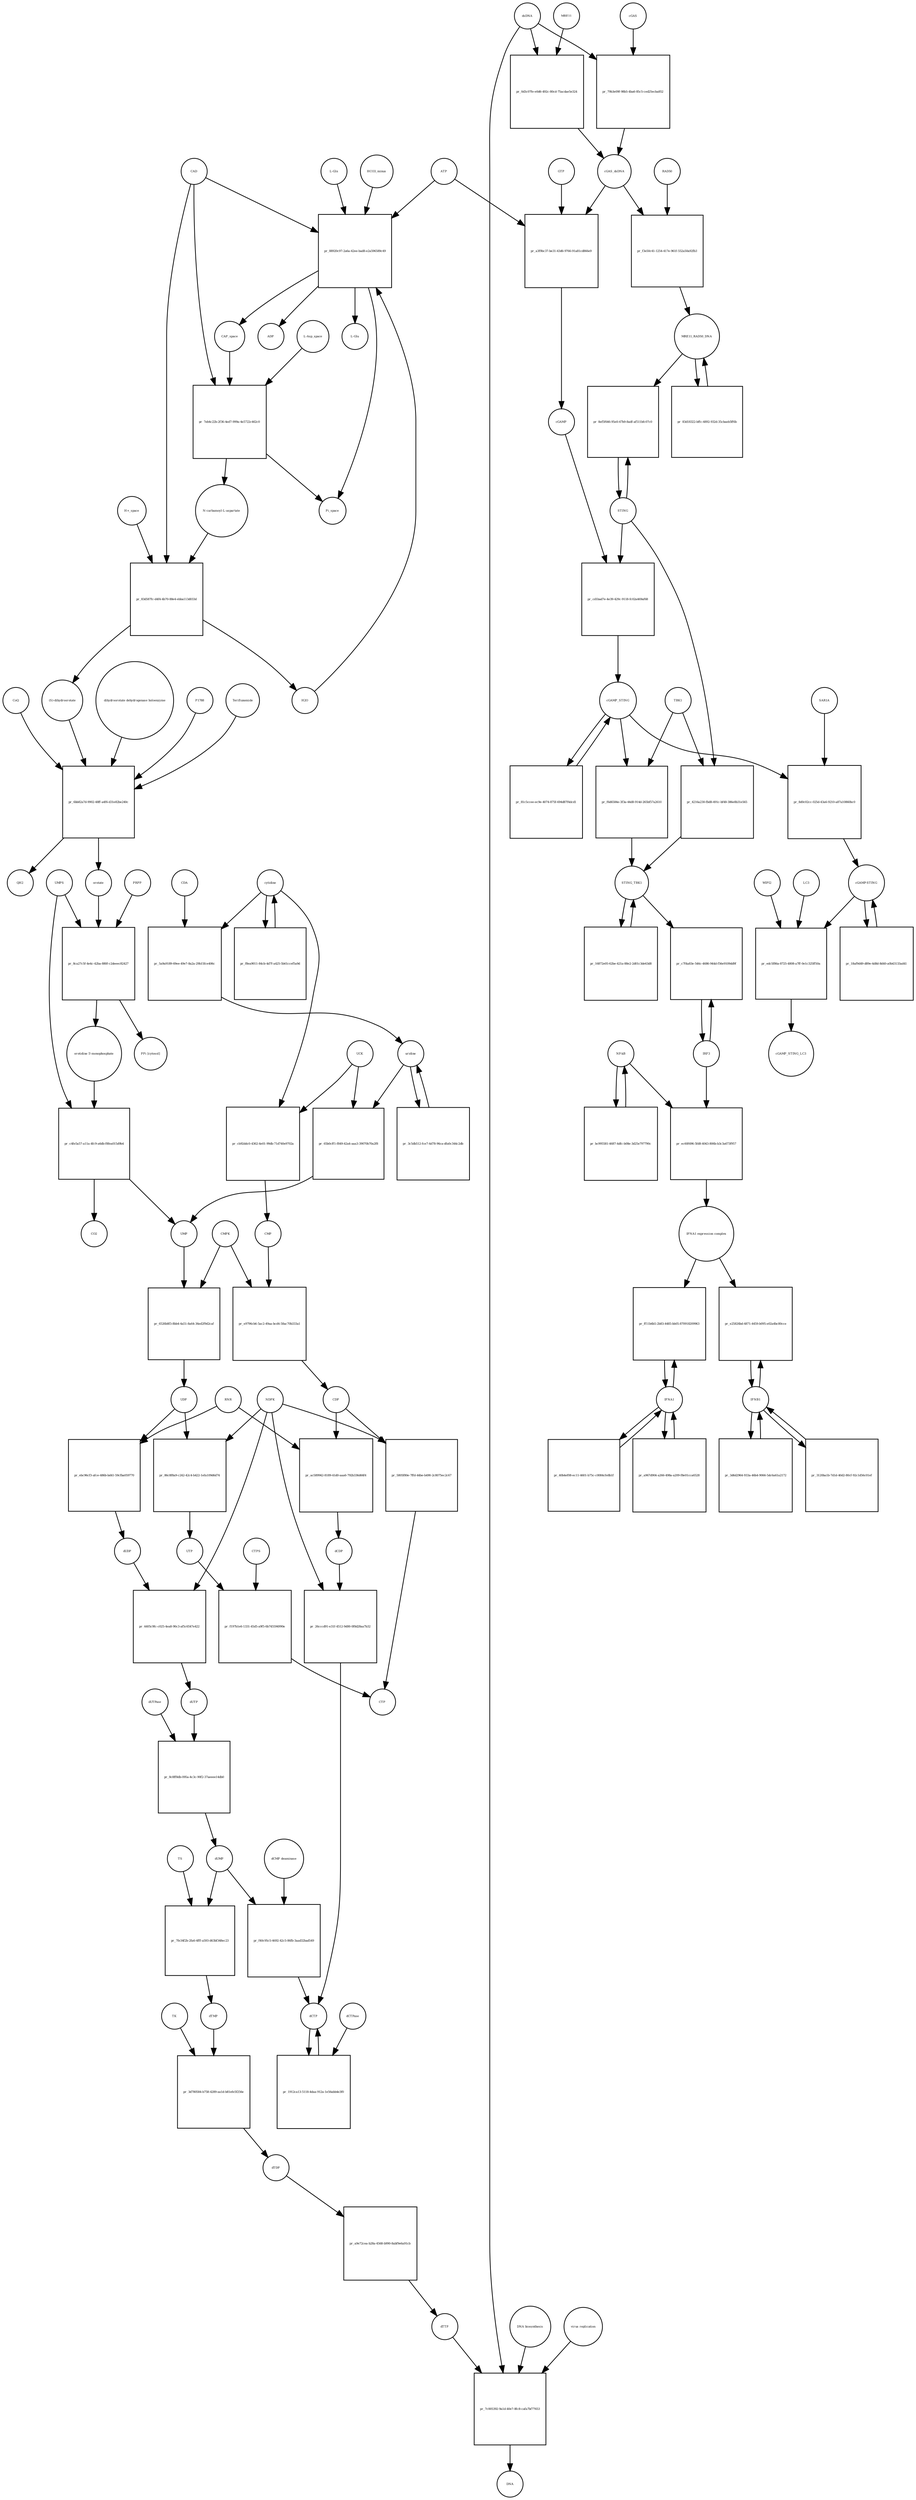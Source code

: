 strict digraph  {
"L-Gln" [annotation="", bipartite=0, cls="simple chemical", fontsize=4, label="L-Gln", shape=circle];
"pr_88920c97-2a6a-42ee-bad8-e2a596589c49" [annotation="", bipartite=1, cls=process, fontsize=4, label="pr_88920c97-2a6a-42ee-bad8-e2a596589c49", shape=square];
CAP_space [annotation="", bipartite=0, cls="simple chemical", fontsize=4, label=CAP_space, shape=circle];
CAD [annotation="", bipartite=0, cls=macromolecule, fontsize=4, label=CAD, shape=circle];
HCO3_minus [annotation="", bipartite=0, cls="simple chemical", fontsize=4, label=HCO3_minus, shape=circle];
H2O [annotation="", bipartite=0, cls="simple chemical", fontsize=4, label=H2O, shape=circle];
ATP [annotation="", bipartite=0, cls="simple chemical", fontsize=4, label=ATP, shape=circle];
"L-Glu" [annotation="", bipartite=0, cls="simple chemical", fontsize=4, label="L-Glu", shape=circle];
ADP [annotation="", bipartite=0, cls="simple chemical", fontsize=4, label=ADP, shape=circle];
Pi_space [annotation="", bipartite=0, cls="simple chemical", fontsize=4, label=Pi_space, shape=circle];
cytidine [annotation="", bipartite=0, cls="simple chemical", fontsize=4, label=cytidine, shape=circle];
"pr_5a9a9189-69ee-49e7-8a2a-29b15fce406c" [annotation="", bipartite=1, cls=process, fontsize=4, label="pr_5a9a9189-69ee-49e7-8a2a-29b15fce406c", shape=square];
uridine [annotation="", bipartite=0, cls="simple chemical", fontsize=4, label=uridine, shape=circle];
CDA [annotation="", bipartite=0, cls=macromolecule, fontsize=4, label=CDA, shape=circle];
"pr_65b0cff1-f849-42a4-aaa3-39070b70a2f8" [annotation="", bipartite=1, cls=process, fontsize=4, label="pr_65b0cff1-f849-42a4-aaa3-39070b70a2f8", shape=square];
UMP [annotation="", bipartite=0, cls="simple chemical", fontsize=4, label=UMP, shape=circle];
UCK [annotation="", bipartite=0, cls=macromolecule, fontsize=4, label=UCK, shape=circle];
"pr_cb92ddc0-4362-4e01-99db-71d740e9702a" [annotation="", bipartite=1, cls=process, fontsize=4, label="pr_cb92ddc0-4362-4e01-99db-71d740e9702a", shape=square];
CMP [annotation="", bipartite=0, cls="simple chemical", fontsize=4, label=CMP, shape=circle];
"pr_3c5db512-fce7-4d78-96ca-dfa0c344c2db" [annotation="", bipartite=1, cls=process, fontsize=4, label="pr_3c5db512-fce7-4d78-96ca-dfa0c344c2db", shape=square];
"pr_f8ea9011-84cb-4d7f-a425-5b61ccef5a9d" [annotation="", bipartite=1, cls=process, fontsize=4, label="pr_f8ea9011-84cb-4d7f-a425-5b61ccef5a9d", shape=square];
"pr_6526b8f3-8bb4-4a51-8a64-36ed2f9d2caf" [annotation="", bipartite=1, cls=process, fontsize=4, label="pr_6526b8f3-8bb4-4a51-8a64-36ed2f9d2caf", shape=square];
UDP [annotation="", bipartite=0, cls="simple chemical", fontsize=4, label=UDP, shape=circle];
CMPK [annotation="", bipartite=0, cls=macromolecule, fontsize=4, label=CMPK, shape=circle];
"pr_e9796cb6-5ac2-49aa-bcd4-58ac70b333a1" [annotation="", bipartite=1, cls=process, fontsize=4, label="pr_e9796cb6-5ac2-49aa-bcd4-58ac70b333a1", shape=square];
CDP [annotation="", bipartite=0, cls="simple chemical", fontsize=4, label=CDP, shape=circle];
"pr_86c8f8a9-c242-42c4-b422-1efa109d6d74" [annotation="", bipartite=1, cls=process, fontsize=4, label="pr_86c8f8a9-c242-42c4-b422-1efa109d6d74", shape=square];
UTP [annotation="", bipartite=0, cls="simple chemical", fontsize=4, label=UTP, shape=circle];
NDPK [annotation="", bipartite=0, cls=macromolecule, fontsize=4, label=NDPK, shape=circle];
"pr_5805f80e-7ffd-44be-b490-2c8075ec2c67" [annotation="", bipartite=1, cls=process, fontsize=4, label="pr_5805f80e-7ffd-44be-b490-2c8075ec2c67", shape=square];
CTP [annotation="", bipartite=0, cls="simple chemical", fontsize=4, label=CTP, shape=circle];
"pr_f197b1e6-1331-45d5-a9f5-6b745594990e" [annotation="", bipartite=1, cls=process, fontsize=4, label="pr_f197b1e6-1331-45d5-a9f5-6b745594990e", shape=square];
CTPS [annotation="", bipartite=0, cls=macromolecule, fontsize=4, label=CTPS, shape=circle];
"pr_ebc96cf3-afce-486b-bd41-59cfba059770" [annotation="", bipartite=1, cls=process, fontsize=4, label="pr_ebc96cf3-afce-486b-bd41-59cfba059770", shape=square];
dUDP [annotation="", bipartite=0, cls="simple chemical", fontsize=4, label=dUDP, shape=circle];
RNR [annotation="", bipartite=0, cls=macromolecule, fontsize=4, label=RNR, shape=circle];
"pr_4405c9fc-c025-4ea8-90c3-af5c6547e422" [annotation="", bipartite=1, cls=process, fontsize=4, label="pr_4405c9fc-c025-4ea8-90c3-af5c6547e422", shape=square];
dUTP [annotation="", bipartite=0, cls="simple chemical", fontsize=4, label=dUTP, shape=circle];
dCDP [annotation="", bipartite=0, cls="simple chemical", fontsize=4, label=dCDP, shape=circle];
"pr_26cccd91-e31f-4512-9d00-0f8d28aa7b32" [annotation="", bipartite=1, cls=process, fontsize=4, label="pr_26cccd91-e31f-4512-9d00-0f8d28aa7b32", shape=square];
dCTP [annotation="", bipartite=0, cls="simple chemical", fontsize=4, label=dCTP, shape=circle];
"pr_ac589942-8189-41d0-aaa6-792b336d66f4" [annotation="", bipartite=1, cls=process, fontsize=4, label="pr_ac589942-8189-41d0-aaa6-792b336d66f4", shape=square];
"pr_8c8ff8db-095a-4c3c-90f2-37aeeee14db0" [annotation="", bipartite=1, cls=process, fontsize=4, label="pr_8c8ff8db-095a-4c3c-90f2-37aeeee14db0", shape=square];
dUMP [annotation="", bipartite=0, cls="simple chemical", fontsize=4, label=dUMP, shape=circle];
dUTPase [annotation="", bipartite=0, cls=macromolecule, fontsize=4, label=dUTPase, shape=circle];
"pr_1912ca13-5118-4daa-912a-1e56abb4e3f0" [annotation="", bipartite=1, cls=process, fontsize=4, label="pr_1912ca13-5118-4daa-912a-1e56abb4e3f0", shape=square];
dCTPase [annotation="", bipartite=0, cls=macromolecule, fontsize=4, label=dCTPase, shape=circle];
"pr_f40c95c5-4692-42c5-86fb-3aad32bad549" [annotation="", bipartite=1, cls=process, fontsize=4, label="pr_f40c95c5-4692-42c5-86fb-3aad32bad549", shape=square];
"dCMP deaminase" [annotation="", bipartite=0, cls=macromolecule, fontsize=4, label="dCMP deaminase", shape=circle];
"pr_7fe34f2b-2fa6-4fff-a593-d63bf348ec23" [annotation="", bipartite=1, cls=process, fontsize=4, label="pr_7fe34f2b-2fa6-4fff-a593-d63bf348ec23", shape=square];
dTMP [annotation="", bipartite=0, cls="simple chemical", fontsize=4, label=dTMP, shape=circle];
TS [annotation="", bipartite=0, cls=macromolecule, fontsize=4, label=TS, shape=circle];
"pr_3d780584-b758-4289-aa1d-b81efe5f256e" [annotation="", bipartite=1, cls=process, fontsize=4, label="pr_3d780584-b758-4289-aa1d-b81efe5f256e", shape=square];
dTDP [annotation="", bipartite=0, cls="simple chemical", fontsize=4, label=dTDP, shape=circle];
TK [annotation="", bipartite=0, cls=macromolecule, fontsize=4, label=TK, shape=circle];
"pr_a9e72cea-b28a-4568-b990-8abf9e6a91cb" [annotation="", bipartite=1, cls=process, fontsize=4, label="pr_a9e72cea-b28a-4568-b990-8abf9e6a91cb", shape=square];
dTTP [annotation="", bipartite=0, cls="simple chemical", fontsize=4, label=dTTP, shape=circle];
dsDNA [annotation="", bipartite=0, cls="simple chemical", fontsize=4, label=dsDNA, shape=circle];
"pr_79b3e09f-98b5-4ba6-85c5-ced25ecba852" [annotation="", bipartite=1, cls=process, fontsize=4, label="pr_79b3e09f-98b5-4ba6-85c5-ced25ecba852", shape=square];
cGAS [annotation="", bipartite=0, cls=macromolecule, fontsize=4, label=cGAS, shape=circle];
cGAS_dsDNA [annotation="", bipartite=0, cls=complex, fontsize=4, label=cGAS_dsDNA, shape=circle];
"pr_a3f9bc37-be31-43d6-9766-91a81cd866e9" [annotation="", bipartite=1, cls=process, fontsize=4, label="pr_a3f9bc37-be31-43d6-9766-91a81cd866e9", shape=square];
GTP [annotation="", bipartite=0, cls="simple chemical", fontsize=4, label=GTP, shape=circle];
cGAMP [annotation="", bipartite=0, cls="simple chemical", fontsize=4, label=cGAMP, shape=circle];
"pr_cd1bad7e-4e39-429c-9118-fc02a469af68" [annotation="", bipartite=1, cls=process, fontsize=4, label="pr_cd1bad7e-4e39-429c-9118-fc02a469af68", shape=square];
STING [annotation="", bipartite=0, cls="macromolecule multimer", fontsize=4, label=STING, shape=circle];
cGAMP_STING [annotation="", bipartite=0, cls=complex, fontsize=4, label=cGAMP_STING, shape=circle];
TBK1 [annotation="", bipartite=0, cls=macromolecule, fontsize=4, label=TBK1, shape=circle];
"pr_f6d6584e-3f3a-44d8-914d-265bf57a2610" [annotation="", bipartite=1, cls=process, fontsize=4, label="pr_f6d6584e-3f3a-44d8-914d-265bf57a2610", shape=square];
STING_TBK1 [annotation="", bipartite=0, cls=complex, fontsize=4, label=STING_TBK1, shape=circle];
"pr_81c5ccee-ec9e-4074-875f-694d87f4dcd1" [annotation="", bipartite=1, cls=process, fontsize=4, label="pr_81c5ccee-ec9e-4074-875f-694d87f4dcd1", shape=square];
"pr_16872e05-62be-421a-88e2-2d01c3de63d8" [annotation="", bipartite=1, cls=process, fontsize=4, label="pr_16872e05-62be-421a-88e2-2d01c3de63d8", shape=square];
"NF-kB" [annotation="", bipartite=0, cls=complex, fontsize=4, label="NF-kB", shape=circle];
"pr_bc995581-4687-4dfc-b08e-3d25e797790c" [annotation="", bipartite=1, cls=process, fontsize=4, label="pr_bc995581-4687-4dfc-b08e-3d25e797790c", shape=square];
IFNA1 [annotation="", bipartite=0, cls="nucleic acid feature", fontsize=4, label=IFNA1, shape=circle];
"pr_a967d904-a266-498a-a209-f8e01cca6528" [annotation="", bipartite=1, cls=process, fontsize=4, label="pr_a967d904-a266-498a-a209-f8e01cca6528", shape=square];
IFNB1 [annotation="", bipartite=0, cls="nucleic acid feature", fontsize=4, label=IFNB1, shape=circle];
"pr_3120ba1b-7d1d-40d2-80cf-92c1d56c01ef" [annotation="", bipartite=1, cls=process, fontsize=4, label="pr_3120ba1b-7d1d-40d2-80cf-92c1d56c01ef", shape=square];
"pr_40b4ef08-ec11-4601-b75c-c0084cfe8b1f" [annotation="", bipartite=1, cls=process, fontsize=4, label="pr_40b4ef08-ec11-4601-b75c-c0084cfe8b1f", shape=square];
"pr_3d6d2964-933a-46b4-9066-5dc6a61a2172" [annotation="", bipartite=1, cls=process, fontsize=4, label="pr_3d6d2964-933a-46b4-9066-5dc6a61a2172", shape=square];
"pr_e25826bd-4871-4459-b095-e02a4bc80cce" [annotation="", bipartite=1, cls=process, fontsize=4, label="pr_e25826bd-4871-4459-b095-e02a4bc80cce", shape=square];
"IFNA1 expression complex" [annotation="", bipartite=0, cls=complex, fontsize=4, label="IFNA1 expression complex", shape=circle];
"cGAMP-STING" [annotation="", bipartite=0, cls=complex, fontsize=4, label="cGAMP-STING", shape=circle];
"pr_18af9d49-d89e-4d8d-8d40-a0b43133ad41" [annotation="", bipartite=1, cls=process, fontsize=4, label="pr_18af9d49-d89e-4d8d-8d40-a0b43133ad41", shape=square];
"pr_0d3c07fe-e0d6-492c-80cd-75acdae5e324" [annotation="", bipartite=1, cls=process, fontsize=4, label="pr_0d3c07fe-e0d6-492c-80cd-75acdae5e324", shape=square];
MRE11 [annotation="", bipartite=0, cls="macromolecule multimer", fontsize=4, label=MRE11, shape=circle];
RAD50 [annotation="", bipartite=0, cls="macromolecule multimer", fontsize=4, label=RAD50, shape=circle];
"pr_f3e50c41-1254-417e-961f-552a50a92fb3" [annotation="", bipartite=1, cls=process, fontsize=4, label="pr_f3e50c41-1254-417e-961f-552a50a92fb3", shape=square];
MRE11_RAD50_DNA [annotation="", bipartite=0, cls=complex, fontsize=4, label=MRE11_RAD50_DNA, shape=circle];
IRF3 [annotation="", bipartite=0, cls="macromolecule multimer", fontsize=4, label=IRF3, shape=circle];
"pr_c7f4a83e-546c-4686-944d-f56e9109dd9f" [annotation="", bipartite=1, cls=process, fontsize=4, label="pr_c7f4a83e-546c-4686-944d-f56e9109dd9f", shape=square];
"pr_8d0c02cc-025d-43a6-9210-a87a10860bc0" [annotation="", bipartite=1, cls=process, fontsize=4, label="pr_8d0c02cc-025d-43a6-9210-a87a10860bc0", shape=square];
SAR1A [annotation="", bipartite=0, cls=macromolecule, fontsize=4, label=SAR1A, shape=circle];
"pr_edc5f86a-8725-4808-a7ff-0e1c325ff50a" [annotation="", bipartite=1, cls=process, fontsize=4, label="pr_edc5f86a-8725-4808-a7ff-0e1c325ff50a", shape=square];
LC3 [annotation="", bipartite=0, cls=macromolecule, fontsize=4, label=LC3, shape=circle];
cGAMP_STING_LC3 [annotation="", bipartite=0, cls=complex, fontsize=4, label=cGAMP_STING_LC3, shape=circle];
WIPI2 [annotation="", bipartite=0, cls=macromolecule, fontsize=4, label=WIPI2, shape=circle];
"pr_8ef5f646-95e0-47b9-8adf-af511bfc07c0" [annotation="", bipartite=1, cls=process, fontsize=4, label="pr_8ef5f646-95e0-47b9-8adf-af511bfc07c0", shape=square];
"pr_4216a230-fbd8-491c-bf48-386e8b31e565" [annotation="", bipartite=1, cls=process, fontsize=4, label="pr_4216a230-fbd8-491c-bf48-386e8b31e565", shape=square];
"pr_83d18322-bffc-4892-932d-35cbaeb5ff6b" [annotation="", bipartite=1, cls=process, fontsize=4, label="pr_83d18322-bffc-4892-932d-35cbaeb5ff6b", shape=square];
"pr_7eb4c22b-2f36-4ed7-999a-4e5722c462c0" [annotation="", bipartite=1, cls=process, fontsize=4, label="pr_7eb4c22b-2f36-4ed7-999a-4e5722c462c0", shape=square];
"N-carbamoyl-L-aspartate" [annotation="", bipartite=0, cls="simple chemical", fontsize=4, label="N-carbamoyl-L-aspartate", shape=circle];
"L-Asp_space" [annotation="", bipartite=0, cls="simple chemical", fontsize=4, label="L-Asp_space", shape=circle];
"pr_83d587fc-d4f4-4b70-88e4-ebba113d033d" [annotation="", bipartite=1, cls=process, fontsize=4, label="pr_83d587fc-d4f4-4b70-88e4-ebba113d033d", shape=square];
"(S)-dihydroorotate" [annotation="", bipartite=0, cls="simple chemical", fontsize=4, label="(S)-dihydroorotate", shape=circle];
"H+_space" [annotation="", bipartite=0, cls="simple chemical", fontsize=4, label="H+_space", shape=circle];
"pr_6bb82a7d-9902-48ff-a4f6-d31e82be240c" [annotation="", bipartite=1, cls=process, fontsize=4, label="pr_6bb82a7d-9902-48ff-a4f6-d31e82be240c", shape=square];
orotate [annotation="", bipartite=0, cls="simple chemical", fontsize=4, label=orotate, shape=circle];
"dihydroorotate dehydrogenase holoenzyme" [annotation="", bipartite=0, cls="simple chemical", fontsize=4, label="dihydroorotate dehydrogenase holoenzyme", shape=circle];
P1788 [annotation="", bipartite=0, cls="simple chemical", fontsize=4, label=P1788, shape=circle];
Teriflunomide [annotation="", bipartite=0, cls="simple chemical", fontsize=4, label=Teriflunomide, shape=circle];
CoQ [annotation="", bipartite=0, cls="simple chemical", fontsize=4, label=CoQ, shape=circle];
QH2 [annotation="", bipartite=0, cls="simple chemical", fontsize=4, label=QH2, shape=circle];
"pr_8ca27c5f-4e4c-42ba-880f-c2deeec82427" [annotation="", bipartite=1, cls=process, fontsize=4, label="pr_8ca27c5f-4e4c-42ba-880f-c2deeec82427", shape=square];
"orotidine 5'-monophosphate" [annotation="", bipartite=0, cls="simple chemical", fontsize=4, label="orotidine 5'-monophosphate", shape=circle];
UMPS [annotation="", bipartite=0, cls="macromolecule multimer", fontsize=4, label=UMPS, shape=circle];
PRPP [annotation="", bipartite=0, cls="simple chemical", fontsize=4, label=PRPP, shape=circle];
"PPi [cytosol]" [annotation="", bipartite=0, cls="simple chemical", fontsize=4, label="PPi [cytosol]", shape=circle];
"pr_c4fe5a57-a11a-4fc9-a6db-f8fea015d9b4" [annotation="", bipartite=1, cls=process, fontsize=4, label="pr_c4fe5a57-a11a-4fc9-a6db-f8fea015d9b4", shape=square];
CO2 [annotation="", bipartite=0, cls="simple chemical", fontsize=4, label=CO2, shape=circle];
"pr_7c005392-9a1d-40e7-8fc8-cafa7bf77653" [annotation="", bipartite=1, cls=process, fontsize=4, label="pr_7c005392-9a1d-40e7-8fc8-cafa7bf77653", shape=square];
DNA [annotation="", bipartite=0, cls="nucleic acid feature", fontsize=4, label=DNA, shape=circle];
"DNA biosynthesis" [annotation="urn_miriam_obo.go_GO%3A0071897", bipartite=0, cls=phenotype, fontsize=4, label="DNA biosynthesis", shape=circle];
"virus replication" [annotation="", bipartite=0, cls=phenotype, fontsize=4, label="virus replication", shape=circle];
"pr_ff11b6b5-2b83-4485-bb05-870918209963" [annotation="", bipartite=1, cls=process, fontsize=4, label="pr_ff11b6b5-2b83-4485-bb05-870918209963", shape=square];
"pr_ec60f496-5fd8-4043-806b-b3c3a673f957" [annotation="", bipartite=1, cls=process, fontsize=4, label="pr_ec60f496-5fd8-4043-806b-b3c3a673f957", shape=square];
"L-Gln" -> "pr_88920c97-2a6a-42ee-bad8-e2a596589c49"  [annotation="", interaction_type=consumption];
"pr_88920c97-2a6a-42ee-bad8-e2a596589c49" -> CAP_space  [annotation="", interaction_type=production];
"pr_88920c97-2a6a-42ee-bad8-e2a596589c49" -> "L-Glu"  [annotation="", interaction_type=production];
"pr_88920c97-2a6a-42ee-bad8-e2a596589c49" -> ADP  [annotation="", interaction_type=production];
"pr_88920c97-2a6a-42ee-bad8-e2a596589c49" -> Pi_space  [annotation="", interaction_type=production];
CAP_space -> "pr_7eb4c22b-2f36-4ed7-999a-4e5722c462c0"  [annotation="", interaction_type=consumption];
CAD -> "pr_88920c97-2a6a-42ee-bad8-e2a596589c49"  [annotation=urn_miriam_reactome_REACT_1698, interaction_type=catalysis];
CAD -> "pr_7eb4c22b-2f36-4ed7-999a-4e5722c462c0"  [annotation=urn_miriam_reactome_REACT_1698, interaction_type=catalysis];
CAD -> "pr_83d587fc-d4f4-4b70-88e4-ebba113d033d"  [annotation=urn_miriam_reactome_REACT_1698, interaction_type=catalysis];
HCO3_minus -> "pr_88920c97-2a6a-42ee-bad8-e2a596589c49"  [annotation="", interaction_type=consumption];
H2O -> "pr_88920c97-2a6a-42ee-bad8-e2a596589c49"  [annotation="", interaction_type=consumption];
ATP -> "pr_88920c97-2a6a-42ee-bad8-e2a596589c49"  [annotation="", interaction_type=consumption];
ATP -> "pr_a3f9bc37-be31-43d6-9766-91a81cd866e9"  [annotation="", interaction_type=consumption];
cytidine -> "pr_5a9a9189-69ee-49e7-8a2a-29b15fce406c"  [annotation="", interaction_type=consumption];
cytidine -> "pr_cb92ddc0-4362-4e01-99db-71d740e9702a"  [annotation="", interaction_type=consumption];
cytidine -> "pr_f8ea9011-84cb-4d7f-a425-5b61ccef5a9d"  [annotation="", interaction_type=consumption];
"pr_5a9a9189-69ee-49e7-8a2a-29b15fce406c" -> uridine  [annotation="", interaction_type=production];
uridine -> "pr_65b0cff1-f849-42a4-aaa3-39070b70a2f8"  [annotation="", interaction_type=consumption];
uridine -> "pr_3c5db512-fce7-4d78-96ca-dfa0c344c2db"  [annotation="", interaction_type=consumption];
CDA -> "pr_5a9a9189-69ee-49e7-8a2a-29b15fce406c"  [annotation="", interaction_type=catalysis];
"pr_65b0cff1-f849-42a4-aaa3-39070b70a2f8" -> UMP  [annotation="", interaction_type=production];
UMP -> "pr_6526b8f3-8bb4-4a51-8a64-36ed2f9d2caf"  [annotation="", interaction_type=consumption];
UCK -> "pr_65b0cff1-f849-42a4-aaa3-39070b70a2f8"  [annotation="", interaction_type=catalysis];
UCK -> "pr_cb92ddc0-4362-4e01-99db-71d740e9702a"  [annotation="", interaction_type=catalysis];
"pr_cb92ddc0-4362-4e01-99db-71d740e9702a" -> CMP  [annotation="", interaction_type=production];
CMP -> "pr_e9796cb6-5ac2-49aa-bcd4-58ac70b333a1"  [annotation="", interaction_type=consumption];
"pr_3c5db512-fce7-4d78-96ca-dfa0c344c2db" -> uridine  [annotation="", interaction_type=production];
"pr_f8ea9011-84cb-4d7f-a425-5b61ccef5a9d" -> cytidine  [annotation="", interaction_type=production];
"pr_6526b8f3-8bb4-4a51-8a64-36ed2f9d2caf" -> UDP  [annotation="", interaction_type=production];
UDP -> "pr_86c8f8a9-c242-42c4-b422-1efa109d6d74"  [annotation="", interaction_type=consumption];
UDP -> "pr_ebc96cf3-afce-486b-bd41-59cfba059770"  [annotation="", interaction_type=consumption];
CMPK -> "pr_6526b8f3-8bb4-4a51-8a64-36ed2f9d2caf"  [annotation="", interaction_type=catalysis];
CMPK -> "pr_e9796cb6-5ac2-49aa-bcd4-58ac70b333a1"  [annotation="", interaction_type=catalysis];
"pr_e9796cb6-5ac2-49aa-bcd4-58ac70b333a1" -> CDP  [annotation="", interaction_type=production];
CDP -> "pr_5805f80e-7ffd-44be-b490-2c8075ec2c67"  [annotation="", interaction_type=consumption];
CDP -> "pr_ac589942-8189-41d0-aaa6-792b336d66f4"  [annotation="", interaction_type=consumption];
"pr_86c8f8a9-c242-42c4-b422-1efa109d6d74" -> UTP  [annotation="", interaction_type=production];
UTP -> "pr_f197b1e6-1331-45d5-a9f5-6b745594990e"  [annotation="", interaction_type=consumption];
NDPK -> "pr_86c8f8a9-c242-42c4-b422-1efa109d6d74"  [annotation="", interaction_type=catalysis];
NDPK -> "pr_5805f80e-7ffd-44be-b490-2c8075ec2c67"  [annotation="", interaction_type=catalysis];
NDPK -> "pr_4405c9fc-c025-4ea8-90c3-af5c6547e422"  [annotation="", interaction_type=catalysis];
NDPK -> "pr_26cccd91-e31f-4512-9d00-0f8d28aa7b32"  [annotation="", interaction_type=catalysis];
"pr_5805f80e-7ffd-44be-b490-2c8075ec2c67" -> CTP  [annotation="", interaction_type=production];
"pr_f197b1e6-1331-45d5-a9f5-6b745594990e" -> CTP  [annotation="", interaction_type=production];
CTPS -> "pr_f197b1e6-1331-45d5-a9f5-6b745594990e"  [annotation="", interaction_type=catalysis];
"pr_ebc96cf3-afce-486b-bd41-59cfba059770" -> dUDP  [annotation="", interaction_type=production];
dUDP -> "pr_4405c9fc-c025-4ea8-90c3-af5c6547e422"  [annotation="", interaction_type=consumption];
RNR -> "pr_ebc96cf3-afce-486b-bd41-59cfba059770"  [annotation="", interaction_type=catalysis];
RNR -> "pr_ac589942-8189-41d0-aaa6-792b336d66f4"  [annotation="", interaction_type=catalysis];
"pr_4405c9fc-c025-4ea8-90c3-af5c6547e422" -> dUTP  [annotation="", interaction_type=production];
dUTP -> "pr_8c8ff8db-095a-4c3c-90f2-37aeeee14db0"  [annotation="", interaction_type=consumption];
dCDP -> "pr_26cccd91-e31f-4512-9d00-0f8d28aa7b32"  [annotation="", interaction_type=consumption];
"pr_26cccd91-e31f-4512-9d00-0f8d28aa7b32" -> dCTP  [annotation="", interaction_type=production];
dCTP -> "pr_1912ca13-5118-4daa-912a-1e56abb4e3f0"  [annotation="", interaction_type=consumption];
"pr_ac589942-8189-41d0-aaa6-792b336d66f4" -> dCDP  [annotation="", interaction_type=production];
"pr_8c8ff8db-095a-4c3c-90f2-37aeeee14db0" -> dUMP  [annotation="", interaction_type=production];
dUMP -> "pr_f40c95c5-4692-42c5-86fb-3aad32bad549"  [annotation="", interaction_type=consumption];
dUMP -> "pr_7fe34f2b-2fa6-4fff-a593-d63bf348ec23"  [annotation="", interaction_type=consumption];
dUTPase -> "pr_8c8ff8db-095a-4c3c-90f2-37aeeee14db0"  [annotation="", interaction_type=catalysis];
"pr_1912ca13-5118-4daa-912a-1e56abb4e3f0" -> dCTP  [annotation="", interaction_type=production];
dCTPase -> "pr_1912ca13-5118-4daa-912a-1e56abb4e3f0"  [annotation="", interaction_type=catalysis];
"pr_f40c95c5-4692-42c5-86fb-3aad32bad549" -> dCTP  [annotation="", interaction_type=production];
"dCMP deaminase" -> "pr_f40c95c5-4692-42c5-86fb-3aad32bad549"  [annotation="", interaction_type=catalysis];
"pr_7fe34f2b-2fa6-4fff-a593-d63bf348ec23" -> dTMP  [annotation="", interaction_type=production];
dTMP -> "pr_3d780584-b758-4289-aa1d-b81efe5f256e"  [annotation="", interaction_type=consumption];
TS -> "pr_7fe34f2b-2fa6-4fff-a593-d63bf348ec23"  [annotation="", interaction_type=catalysis];
"pr_3d780584-b758-4289-aa1d-b81efe5f256e" -> dTDP  [annotation="", interaction_type=production];
dTDP -> "pr_a9e72cea-b28a-4568-b990-8abf9e6a91cb"  [annotation="", interaction_type=consumption];
TK -> "pr_3d780584-b758-4289-aa1d-b81efe5f256e"  [annotation="", interaction_type=catalysis];
"pr_a9e72cea-b28a-4568-b990-8abf9e6a91cb" -> dTTP  [annotation="", interaction_type=production];
dTTP -> "pr_7c005392-9a1d-40e7-8fc8-cafa7bf77653"  [annotation="", interaction_type=consumption];
dsDNA -> "pr_79b3e09f-98b5-4ba6-85c5-ced25ecba852"  [annotation="", interaction_type=consumption];
dsDNA -> "pr_0d3c07fe-e0d6-492c-80cd-75acdae5e324"  [annotation="", interaction_type=consumption];
dsDNA -> "pr_7c005392-9a1d-40e7-8fc8-cafa7bf77653"  [annotation="", interaction_type=consumption];
"pr_79b3e09f-98b5-4ba6-85c5-ced25ecba852" -> cGAS_dsDNA  [annotation="", interaction_type=production];
cGAS -> "pr_79b3e09f-98b5-4ba6-85c5-ced25ecba852"  [annotation="", interaction_type=consumption];
cGAS_dsDNA -> "pr_a3f9bc37-be31-43d6-9766-91a81cd866e9"  [annotation="", interaction_type=catalysis];
cGAS_dsDNA -> "pr_f3e50c41-1254-417e-961f-552a50a92fb3"  [annotation="", interaction_type=consumption];
"pr_a3f9bc37-be31-43d6-9766-91a81cd866e9" -> cGAMP  [annotation="", interaction_type=production];
GTP -> "pr_a3f9bc37-be31-43d6-9766-91a81cd866e9"  [annotation="", interaction_type=consumption];
cGAMP -> "pr_cd1bad7e-4e39-429c-9118-fc02a469af68"  [annotation="", interaction_type=consumption];
"pr_cd1bad7e-4e39-429c-9118-fc02a469af68" -> cGAMP_STING  [annotation="", interaction_type=production];
STING -> "pr_cd1bad7e-4e39-429c-9118-fc02a469af68"  [annotation="", interaction_type=consumption];
STING -> "pr_8ef5f646-95e0-47b9-8adf-af511bfc07c0"  [annotation="", interaction_type=consumption];
STING -> "pr_4216a230-fbd8-491c-bf48-386e8b31e565"  [annotation="", interaction_type=consumption];
cGAMP_STING -> "pr_f6d6584e-3f3a-44d8-914d-265bf57a2610"  [annotation="", interaction_type=consumption];
cGAMP_STING -> "pr_81c5ccee-ec9e-4074-875f-694d87f4dcd1"  [annotation="", interaction_type=consumption];
cGAMP_STING -> "pr_8d0c02cc-025d-43a6-9210-a87a10860bc0"  [annotation="", interaction_type=consumption];
TBK1 -> "pr_f6d6584e-3f3a-44d8-914d-265bf57a2610"  [annotation="", interaction_type=consumption];
TBK1 -> "pr_4216a230-fbd8-491c-bf48-386e8b31e565"  [annotation="", interaction_type=consumption];
"pr_f6d6584e-3f3a-44d8-914d-265bf57a2610" -> STING_TBK1  [annotation="", interaction_type=production];
STING_TBK1 -> "pr_16872e05-62be-421a-88e2-2d01c3de63d8"  [annotation="", interaction_type=consumption];
STING_TBK1 -> "pr_c7f4a83e-546c-4686-944d-f56e9109dd9f"  [annotation="", interaction_type=catalysis];
"pr_81c5ccee-ec9e-4074-875f-694d87f4dcd1" -> cGAMP_STING  [annotation="", interaction_type=production];
"pr_16872e05-62be-421a-88e2-2d01c3de63d8" -> STING_TBK1  [annotation="", interaction_type=production];
"NF-kB" -> "pr_bc995581-4687-4dfc-b08e-3d25e797790c"  [annotation="", interaction_type=consumption];
"NF-kB" -> "pr_ec60f496-5fd8-4043-806b-b3c3a673f957"  [annotation="", interaction_type=consumption];
"pr_bc995581-4687-4dfc-b08e-3d25e797790c" -> "NF-kB"  [annotation="", interaction_type=production];
IFNA1 -> "pr_a967d904-a266-498a-a209-f8e01cca6528"  [annotation="", interaction_type=consumption];
IFNA1 -> "pr_40b4ef08-ec11-4601-b75c-c0084cfe8b1f"  [annotation="", interaction_type=consumption];
IFNA1 -> "pr_ff11b6b5-2b83-4485-bb05-870918209963"  [annotation="", interaction_type=consumption];
"pr_a967d904-a266-498a-a209-f8e01cca6528" -> IFNA1  [annotation="", interaction_type=production];
IFNB1 -> "pr_3120ba1b-7d1d-40d2-80cf-92c1d56c01ef"  [annotation="", interaction_type=consumption];
IFNB1 -> "pr_3d6d2964-933a-46b4-9066-5dc6a61a2172"  [annotation="", interaction_type=consumption];
IFNB1 -> "pr_e25826bd-4871-4459-b095-e02a4bc80cce"  [annotation="", interaction_type=consumption];
"pr_3120ba1b-7d1d-40d2-80cf-92c1d56c01ef" -> IFNB1  [annotation="", interaction_type=production];
"pr_40b4ef08-ec11-4601-b75c-c0084cfe8b1f" -> IFNA1  [annotation="", interaction_type=production];
"pr_3d6d2964-933a-46b4-9066-5dc6a61a2172" -> IFNB1  [annotation="", interaction_type=production];
"pr_e25826bd-4871-4459-b095-e02a4bc80cce" -> IFNB1  [annotation="", interaction_type=production];
"IFNA1 expression complex" -> "pr_e25826bd-4871-4459-b095-e02a4bc80cce"  [annotation="", interaction_type=stimulation];
"IFNA1 expression complex" -> "pr_ff11b6b5-2b83-4485-bb05-870918209963"  [annotation="", interaction_type=stimulation];
"cGAMP-STING" -> "pr_18af9d49-d89e-4d8d-8d40-a0b43133ad41"  [annotation="", interaction_type=consumption];
"cGAMP-STING" -> "pr_edc5f86a-8725-4808-a7ff-0e1c325ff50a"  [annotation="", interaction_type=consumption];
"pr_18af9d49-d89e-4d8d-8d40-a0b43133ad41" -> "cGAMP-STING"  [annotation="", interaction_type=production];
"pr_0d3c07fe-e0d6-492c-80cd-75acdae5e324" -> cGAS_dsDNA  [annotation="", interaction_type=production];
MRE11 -> "pr_0d3c07fe-e0d6-492c-80cd-75acdae5e324"  [annotation="", interaction_type=consumption];
RAD50 -> "pr_f3e50c41-1254-417e-961f-552a50a92fb3"  [annotation="", interaction_type=consumption];
"pr_f3e50c41-1254-417e-961f-552a50a92fb3" -> MRE11_RAD50_DNA  [annotation="", interaction_type=production];
MRE11_RAD50_DNA -> "pr_8ef5f646-95e0-47b9-8adf-af511bfc07c0"  [annotation="", interaction_type=catalysis];
MRE11_RAD50_DNA -> "pr_83d18322-bffc-4892-932d-35cbaeb5ff6b"  [annotation="", interaction_type=consumption];
IRF3 -> "pr_c7f4a83e-546c-4686-944d-f56e9109dd9f"  [annotation="", interaction_type=consumption];
IRF3 -> "pr_ec60f496-5fd8-4043-806b-b3c3a673f957"  [annotation="", interaction_type=consumption];
"pr_c7f4a83e-546c-4686-944d-f56e9109dd9f" -> IRF3  [annotation="", interaction_type=production];
"pr_8d0c02cc-025d-43a6-9210-a87a10860bc0" -> "cGAMP-STING"  [annotation="", interaction_type=production];
SAR1A -> "pr_8d0c02cc-025d-43a6-9210-a87a10860bc0"  [annotation="", interaction_type=catalysis];
"pr_edc5f86a-8725-4808-a7ff-0e1c325ff50a" -> cGAMP_STING_LC3  [annotation="", interaction_type=production];
LC3 -> "pr_edc5f86a-8725-4808-a7ff-0e1c325ff50a"  [annotation="", interaction_type=consumption];
WIPI2 -> "pr_edc5f86a-8725-4808-a7ff-0e1c325ff50a"  [annotation="", interaction_type=catalysis];
"pr_8ef5f646-95e0-47b9-8adf-af511bfc07c0" -> STING  [annotation="", interaction_type=production];
"pr_4216a230-fbd8-491c-bf48-386e8b31e565" -> STING_TBK1  [annotation="", interaction_type=production];
"pr_83d18322-bffc-4892-932d-35cbaeb5ff6b" -> MRE11_RAD50_DNA  [annotation="", interaction_type=production];
"pr_7eb4c22b-2f36-4ed7-999a-4e5722c462c0" -> "N-carbamoyl-L-aspartate"  [annotation="", interaction_type=production];
"pr_7eb4c22b-2f36-4ed7-999a-4e5722c462c0" -> Pi_space  [annotation="", interaction_type=production];
"N-carbamoyl-L-aspartate" -> "pr_83d587fc-d4f4-4b70-88e4-ebba113d033d"  [annotation="", interaction_type=consumption];
"L-Asp_space" -> "pr_7eb4c22b-2f36-4ed7-999a-4e5722c462c0"  [annotation="", interaction_type=consumption];
"pr_83d587fc-d4f4-4b70-88e4-ebba113d033d" -> "(S)-dihydroorotate"  [annotation="", interaction_type=production];
"pr_83d587fc-d4f4-4b70-88e4-ebba113d033d" -> H2O  [annotation="", interaction_type=production];
"(S)-dihydroorotate" -> "pr_6bb82a7d-9902-48ff-a4f6-d31e82be240c"  [annotation="", interaction_type=consumption];
"H+_space" -> "pr_83d587fc-d4f4-4b70-88e4-ebba113d033d"  [annotation="", interaction_type=consumption];
"pr_6bb82a7d-9902-48ff-a4f6-d31e82be240c" -> orotate  [annotation="", interaction_type=production];
"pr_6bb82a7d-9902-48ff-a4f6-d31e82be240c" -> QH2  [annotation="", interaction_type=production];
orotate -> "pr_8ca27c5f-4e4c-42ba-880f-c2deeec82427"  [annotation="", interaction_type=consumption];
"dihydroorotate dehydrogenase holoenzyme" -> "pr_6bb82a7d-9902-48ff-a4f6-d31e82be240c"  [annotation=urn_miriam_reactome_REACT_1698, interaction_type=catalysis];
P1788 -> "pr_6bb82a7d-9902-48ff-a4f6-d31e82be240c"  [annotation=urn_miriam_reactome_REACT_1698, interaction_type=inhibition];
Teriflunomide -> "pr_6bb82a7d-9902-48ff-a4f6-d31e82be240c"  [annotation=urn_miriam_reactome_REACT_1698, interaction_type=inhibition];
CoQ -> "pr_6bb82a7d-9902-48ff-a4f6-d31e82be240c"  [annotation="", interaction_type=consumption];
"pr_8ca27c5f-4e4c-42ba-880f-c2deeec82427" -> "orotidine 5'-monophosphate"  [annotation="", interaction_type=production];
"pr_8ca27c5f-4e4c-42ba-880f-c2deeec82427" -> "PPi [cytosol]"  [annotation="", interaction_type=production];
"orotidine 5'-monophosphate" -> "pr_c4fe5a57-a11a-4fc9-a6db-f8fea015d9b4"  [annotation="", interaction_type=consumption];
UMPS -> "pr_8ca27c5f-4e4c-42ba-880f-c2deeec82427"  [annotation=urn_miriam_reactome_REACT_1698, interaction_type=catalysis];
UMPS -> "pr_c4fe5a57-a11a-4fc9-a6db-f8fea015d9b4"  [annotation=urn_miriam_reactome_REACT_1698, interaction_type=catalysis];
PRPP -> "pr_8ca27c5f-4e4c-42ba-880f-c2deeec82427"  [annotation="", interaction_type=consumption];
"pr_c4fe5a57-a11a-4fc9-a6db-f8fea015d9b4" -> UMP  [annotation="", interaction_type=production];
"pr_c4fe5a57-a11a-4fc9-a6db-f8fea015d9b4" -> CO2  [annotation="", interaction_type=production];
"pr_7c005392-9a1d-40e7-8fc8-cafa7bf77653" -> DNA  [annotation="", interaction_type=production];
"DNA biosynthesis" -> "pr_7c005392-9a1d-40e7-8fc8-cafa7bf77653"  [annotation="", interaction_type=catalysis];
"virus replication" -> "pr_7c005392-9a1d-40e7-8fc8-cafa7bf77653"  [annotation="", interaction_type=inhibition];
"pr_ff11b6b5-2b83-4485-bb05-870918209963" -> IFNA1  [annotation="", interaction_type=production];
"pr_ec60f496-5fd8-4043-806b-b3c3a673f957" -> "IFNA1 expression complex"  [annotation="", interaction_type=production];
}
